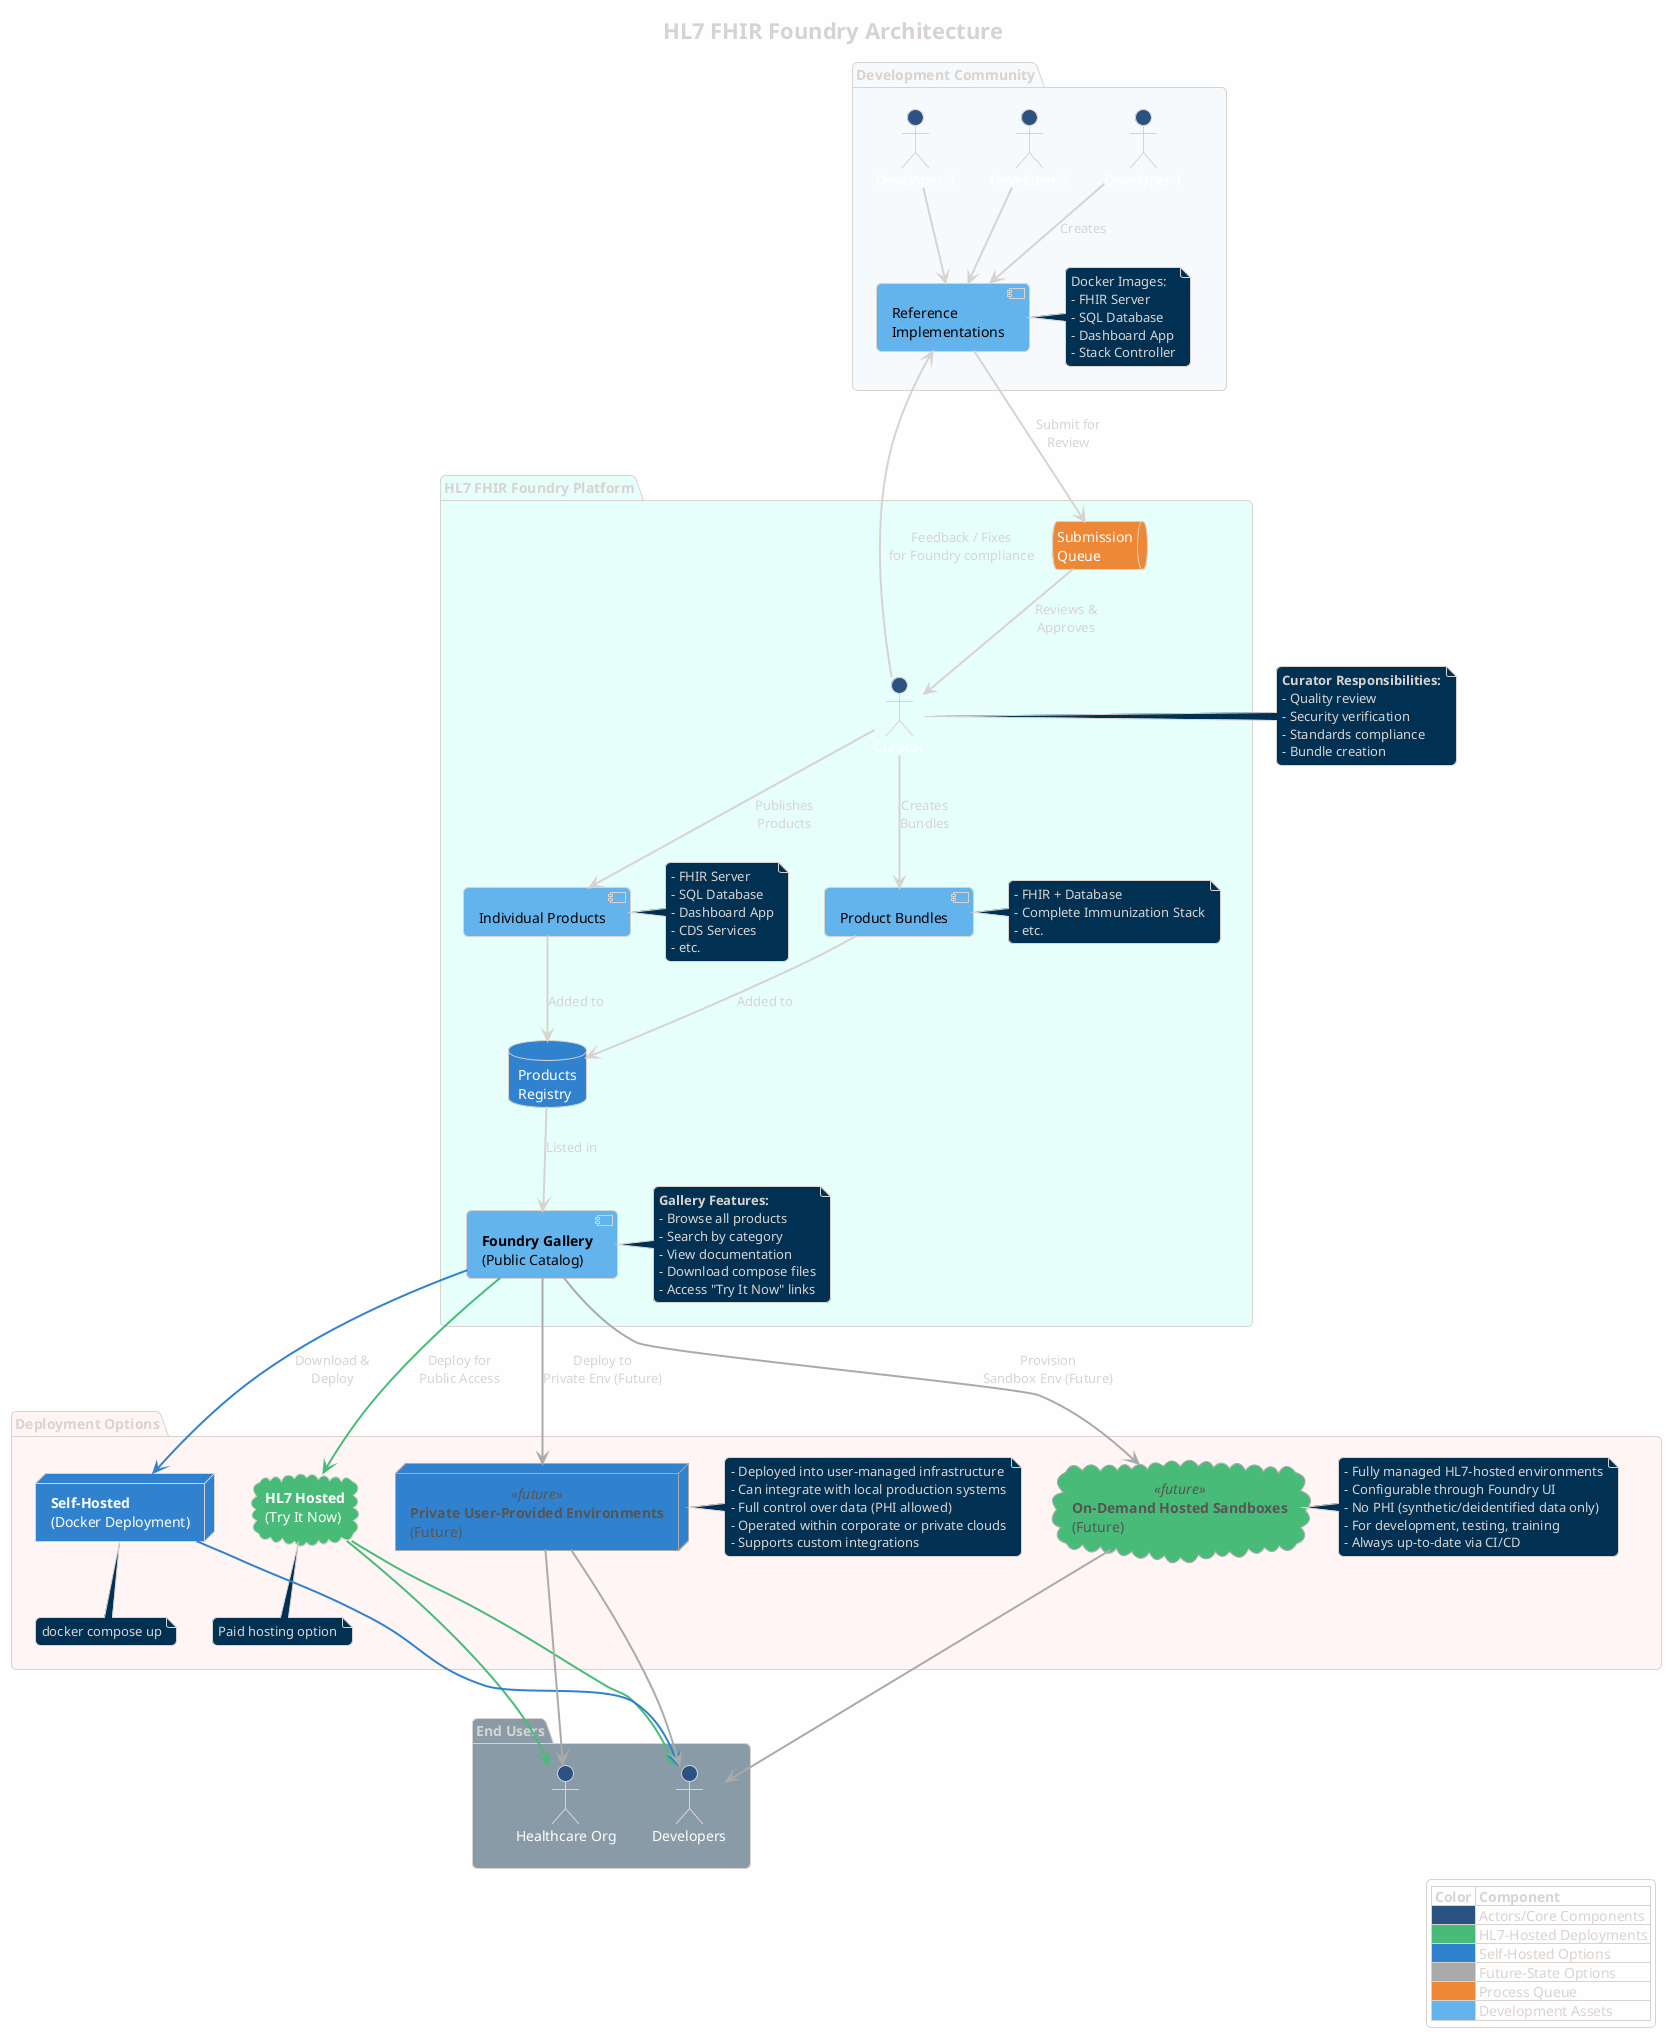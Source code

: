@startuml HL7_FHIR_Foundry_Architecture
!theme blueprint
skinparam backgroundColor #FEFEFE
skinparam shadowing false
skinparam RoundCorner 10
skinparam ArrowThickness 2

' Use left to right direction for better control
!define DIRECTION top to bottom direction

title HL7 FHIR Foundry Architecture

' Global colors
skinparam actorBackgroundColor #2C5282
skinparam actorFontColor #FFFFFF
skinparam componentBackgroundColor #63B3ED
skinparam componentFontColor #000000
skinparam databaseBackgroundColor #3182CE
skinparam databaseFontColor #FFFFFF
skinparam cloudBackgroundColor #48BB78
skinparam cloudFontColor #FFFFFF
skinparam nodeBackgroundColor #3182CE
skinparam nodeFontColor #FFFFFF
skinparam queueBackgroundColor #ED8936
skinparam queueFontColor #FFFFFF

' Future-state node styling
skinparam cloudBorderColor<<future>> #AAAAAA
skinparam nodeBorderColor<<future>> #AAAAAA
skinparam cloudFontColor<<future>> #555555
skinparam nodeFontColor<<future>> #555555

' ===== Development Layer =====
package "Development Community" as dev_pkg #F7FAFC {
  actor "Developer 1" as dev1
  actor "Developer 2" as dev2
  actor "Developer 3" as dev3
  component "Reference\nImplementations" as refs
  note right of refs
    Docker Images:
    - FHIR Server
    - SQL Database
    - Dashboard App
    - Stack Controller
  end note
}

' ===== Submission & Curation Layer =====
package "HL7 FHIR Foundry Platform" as platform_pkg #E6FFFA {
  queue "Submission\nQueue" as queue
  actor "Curator" as curator
  component "Individual Products" as products
  component "Product Bundles" as bundles
  database "Products\nRegistry" as registry
  component "**Foundry Gallery**\n(Public Catalog)" as gallery

  note right of products
    - FHIR Server
    - SQL Database
    - Dashboard App
    - CDS Services
    - etc.
  end note

  note right of bundles
    - FHIR + Database
    - Complete Immunization Stack
    - etc.
  end note

  note right of gallery
    **Gallery Features:**
    - Browse all products
    - Search by category
    - View documentation
    - Download compose files
    - Access "Try It Now" links
  end note
}

' ===== Deployment Layer =====
package "Deployment Options" as deploy_pkg #FFF5F5 {
  cloud "**HL7 Hosted**\n(Try It Now)" as hosted
  note bottom of hosted : Paid hosting option

  node "**Self-Hosted**\n(Docker Deployment)" as selfhost
  note bottom of selfhost : docker compose up

  cloud "**On-Demand Hosted Sandboxes**\n(Future)" as sandbox <<future>>
  note right of sandbox
    - Fully managed HL7-hosted environments
    - Configurable through Foundry UI
    - No PHI (synthetic/deidentified data only)
    - For development, testing, training
    - Always up-to-date via CI/CD
  end note

  node "**Private User-Provided Environments**\n(Future)" as privateenv <<future>>
  note right of privateenv
    - Deployed into user-managed infrastructure
    - Can integrate with local production systems
    - Full control over data (PHI allowed)
    - Operated within corporate or private clouds
    - Supports custom integrations
  end note
}

' ===== End Users Layer (Below Deployment) =====
package "End Users" as users_pkg #8A9BA8 {
  actor "Healthcare Org" as org1
  actor "Developers" as org2
}

' Force package ordering
dev_pkg -[hidden]down-> platform_pkg
platform_pkg -[hidden]down-> deploy_pkg
deploy_pkg -[hidden]down-> users_pkg

' ===== Flow Arrows =====
dev1 --> refs : Creates
dev2 --> refs
dev3 --> refs
refs --> queue : Submit for\nReview
queue --> curator : Reviews &\nApproves
curator --> products : Publishes\nProducts
curator --> bundles : Creates\nBundles
products --> registry : Added to
bundles --> registry : Added to
registry --> gallery : Listed in

' Color-coded arrows for deployments
gallery -[#48BB78]-> hosted : Deploy for\nPublic Access
gallery -[#3182CE]-> selfhost : Download &\nDeploy
gallery -[#AAAAAA]-> sandbox : Provision\nSandbox Env (Future)
gallery -[#AAAAAA]-> privateenv : Deploy to\nPrivate Env (Future)

' Color-coded arrows from deployments to users
hosted -[#48BB78]--> org1
hosted -[#48BB78]--> org2
selfhost -[#3182CE]--> org2
sandbox -[#AAAAAA]--> org2
privateenv -[#AAAAAA]--> org1 
privateenv -[#AAAAAA]--> org2

' ===== Feedback Loop =====
curator -left-> refs : Feedback / Fixes\nfor Foundry compliance

' ===== Curator Responsibilities =====
note right of curator
  **Curator Responsibilities:**
  - Quality review
  - Security verification
  - Standards compliance
  - Bundle creation
end note

' ===== Legend =====
legend right
  |= Color |= Component |
  |<#2C5282> | Actors/Core Components |
  |<#48BB78> | HL7-Hosted Deployments |
  |<#3182CE> | Self-Hosted Options |
  |<#AAAAAA> | Future-State Options |
  |<#ED8936> | Process Queue |
  |<#63B3ED> | Development Assets |
endlegend

@enduml